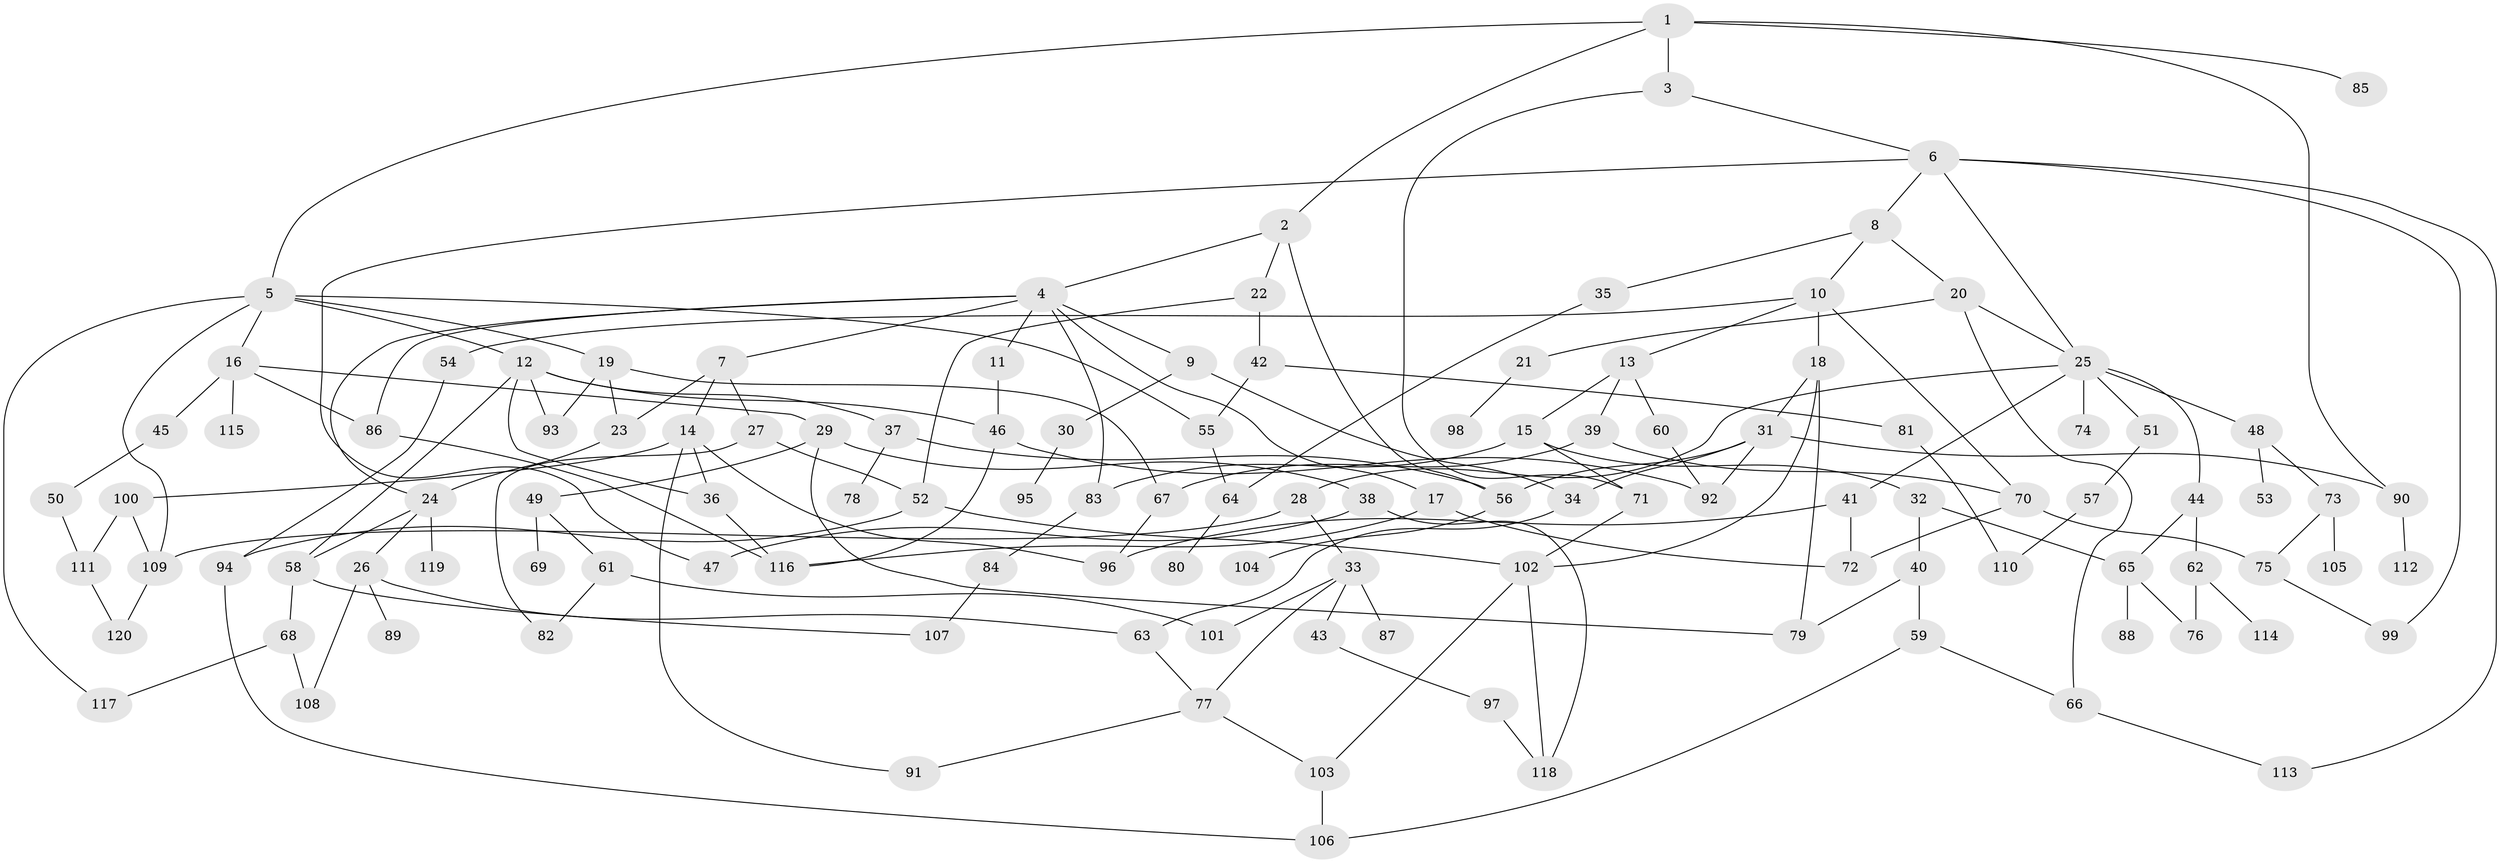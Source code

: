 // Generated by graph-tools (version 1.1) at 2025/25/03/09/25 03:25:32]
// undirected, 120 vertices, 177 edges
graph export_dot {
graph [start="1"]
  node [color=gray90,style=filled];
  1;
  2;
  3;
  4;
  5;
  6;
  7;
  8;
  9;
  10;
  11;
  12;
  13;
  14;
  15;
  16;
  17;
  18;
  19;
  20;
  21;
  22;
  23;
  24;
  25;
  26;
  27;
  28;
  29;
  30;
  31;
  32;
  33;
  34;
  35;
  36;
  37;
  38;
  39;
  40;
  41;
  42;
  43;
  44;
  45;
  46;
  47;
  48;
  49;
  50;
  51;
  52;
  53;
  54;
  55;
  56;
  57;
  58;
  59;
  60;
  61;
  62;
  63;
  64;
  65;
  66;
  67;
  68;
  69;
  70;
  71;
  72;
  73;
  74;
  75;
  76;
  77;
  78;
  79;
  80;
  81;
  82;
  83;
  84;
  85;
  86;
  87;
  88;
  89;
  90;
  91;
  92;
  93;
  94;
  95;
  96;
  97;
  98;
  99;
  100;
  101;
  102;
  103;
  104;
  105;
  106;
  107;
  108;
  109;
  110;
  111;
  112;
  113;
  114;
  115;
  116;
  117;
  118;
  119;
  120;
  1 -- 2;
  1 -- 3;
  1 -- 5;
  1 -- 85;
  1 -- 90;
  2 -- 4;
  2 -- 22;
  2 -- 56;
  3 -- 6;
  3 -- 71;
  4 -- 7;
  4 -- 9;
  4 -- 11;
  4 -- 17;
  4 -- 83;
  4 -- 86;
  4 -- 24;
  5 -- 12;
  5 -- 16;
  5 -- 19;
  5 -- 117;
  5 -- 55;
  5 -- 109;
  6 -- 8;
  6 -- 25;
  6 -- 47;
  6 -- 99;
  6 -- 113;
  7 -- 14;
  7 -- 27;
  7 -- 23;
  8 -- 10;
  8 -- 20;
  8 -- 35;
  9 -- 30;
  9 -- 34;
  10 -- 13;
  10 -- 18;
  10 -- 54;
  10 -- 70;
  11 -- 46;
  12 -- 37;
  12 -- 46;
  12 -- 58;
  12 -- 93;
  12 -- 36;
  13 -- 15;
  13 -- 39;
  13 -- 60;
  14 -- 36;
  14 -- 100;
  14 -- 96;
  14 -- 91;
  15 -- 32;
  15 -- 83;
  15 -- 71;
  16 -- 29;
  16 -- 45;
  16 -- 86;
  16 -- 115;
  17 -- 72;
  17 -- 116;
  18 -- 31;
  18 -- 79;
  18 -- 102;
  19 -- 23;
  19 -- 93;
  19 -- 67;
  20 -- 21;
  20 -- 66;
  20 -- 25;
  21 -- 98;
  22 -- 42;
  22 -- 52;
  23 -- 24;
  24 -- 26;
  24 -- 119;
  24 -- 58;
  25 -- 28;
  25 -- 41;
  25 -- 44;
  25 -- 48;
  25 -- 51;
  25 -- 74;
  26 -- 89;
  26 -- 108;
  26 -- 63;
  27 -- 52;
  27 -- 82;
  28 -- 33;
  28 -- 109;
  29 -- 38;
  29 -- 49;
  29 -- 79;
  30 -- 95;
  31 -- 90;
  31 -- 56;
  31 -- 92;
  31 -- 34;
  32 -- 40;
  32 -- 65;
  33 -- 43;
  33 -- 87;
  33 -- 77;
  33 -- 101;
  34 -- 63;
  35 -- 64;
  36 -- 116;
  37 -- 56;
  37 -- 78;
  38 -- 47;
  38 -- 118;
  39 -- 67;
  39 -- 70;
  40 -- 59;
  40 -- 79;
  41 -- 72;
  41 -- 96;
  42 -- 55;
  42 -- 81;
  43 -- 97;
  44 -- 62;
  44 -- 65;
  45 -- 50;
  46 -- 92;
  46 -- 116;
  48 -- 53;
  48 -- 73;
  49 -- 61;
  49 -- 69;
  50 -- 111;
  51 -- 57;
  52 -- 94;
  52 -- 102;
  54 -- 94;
  55 -- 64;
  56 -- 104;
  57 -- 110;
  58 -- 68;
  58 -- 107;
  59 -- 66;
  59 -- 106;
  60 -- 92;
  61 -- 101;
  61 -- 82;
  62 -- 114;
  62 -- 76;
  63 -- 77;
  64 -- 80;
  65 -- 76;
  65 -- 88;
  66 -- 113;
  67 -- 96;
  68 -- 117;
  68 -- 108;
  70 -- 75;
  70 -- 72;
  71 -- 102;
  73 -- 105;
  73 -- 75;
  75 -- 99;
  77 -- 91;
  77 -- 103;
  81 -- 110;
  83 -- 84;
  84 -- 107;
  86 -- 116;
  90 -- 112;
  94 -- 106;
  97 -- 118;
  100 -- 111;
  100 -- 109;
  102 -- 103;
  102 -- 118;
  103 -- 106;
  109 -- 120;
  111 -- 120;
}
